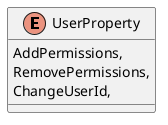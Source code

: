 @startuml
enum UserProperty {
    AddPermissions,
    RemovePermissions,
    ChangeUserId,
}
@enduml
